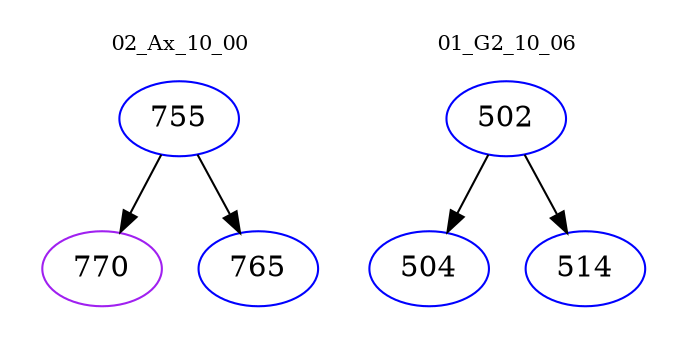digraph{
subgraph cluster_0 {
color = white
label = "02_Ax_10_00";
fontsize=10;
T0_755 [label="755", color="blue"]
T0_755 -> T0_770 [color="black"]
T0_770 [label="770", color="purple"]
T0_755 -> T0_765 [color="black"]
T0_765 [label="765", color="blue"]
}
subgraph cluster_1 {
color = white
label = "01_G2_10_06";
fontsize=10;
T1_502 [label="502", color="blue"]
T1_502 -> T1_504 [color="black"]
T1_504 [label="504", color="blue"]
T1_502 -> T1_514 [color="black"]
T1_514 [label="514", color="blue"]
}
}
